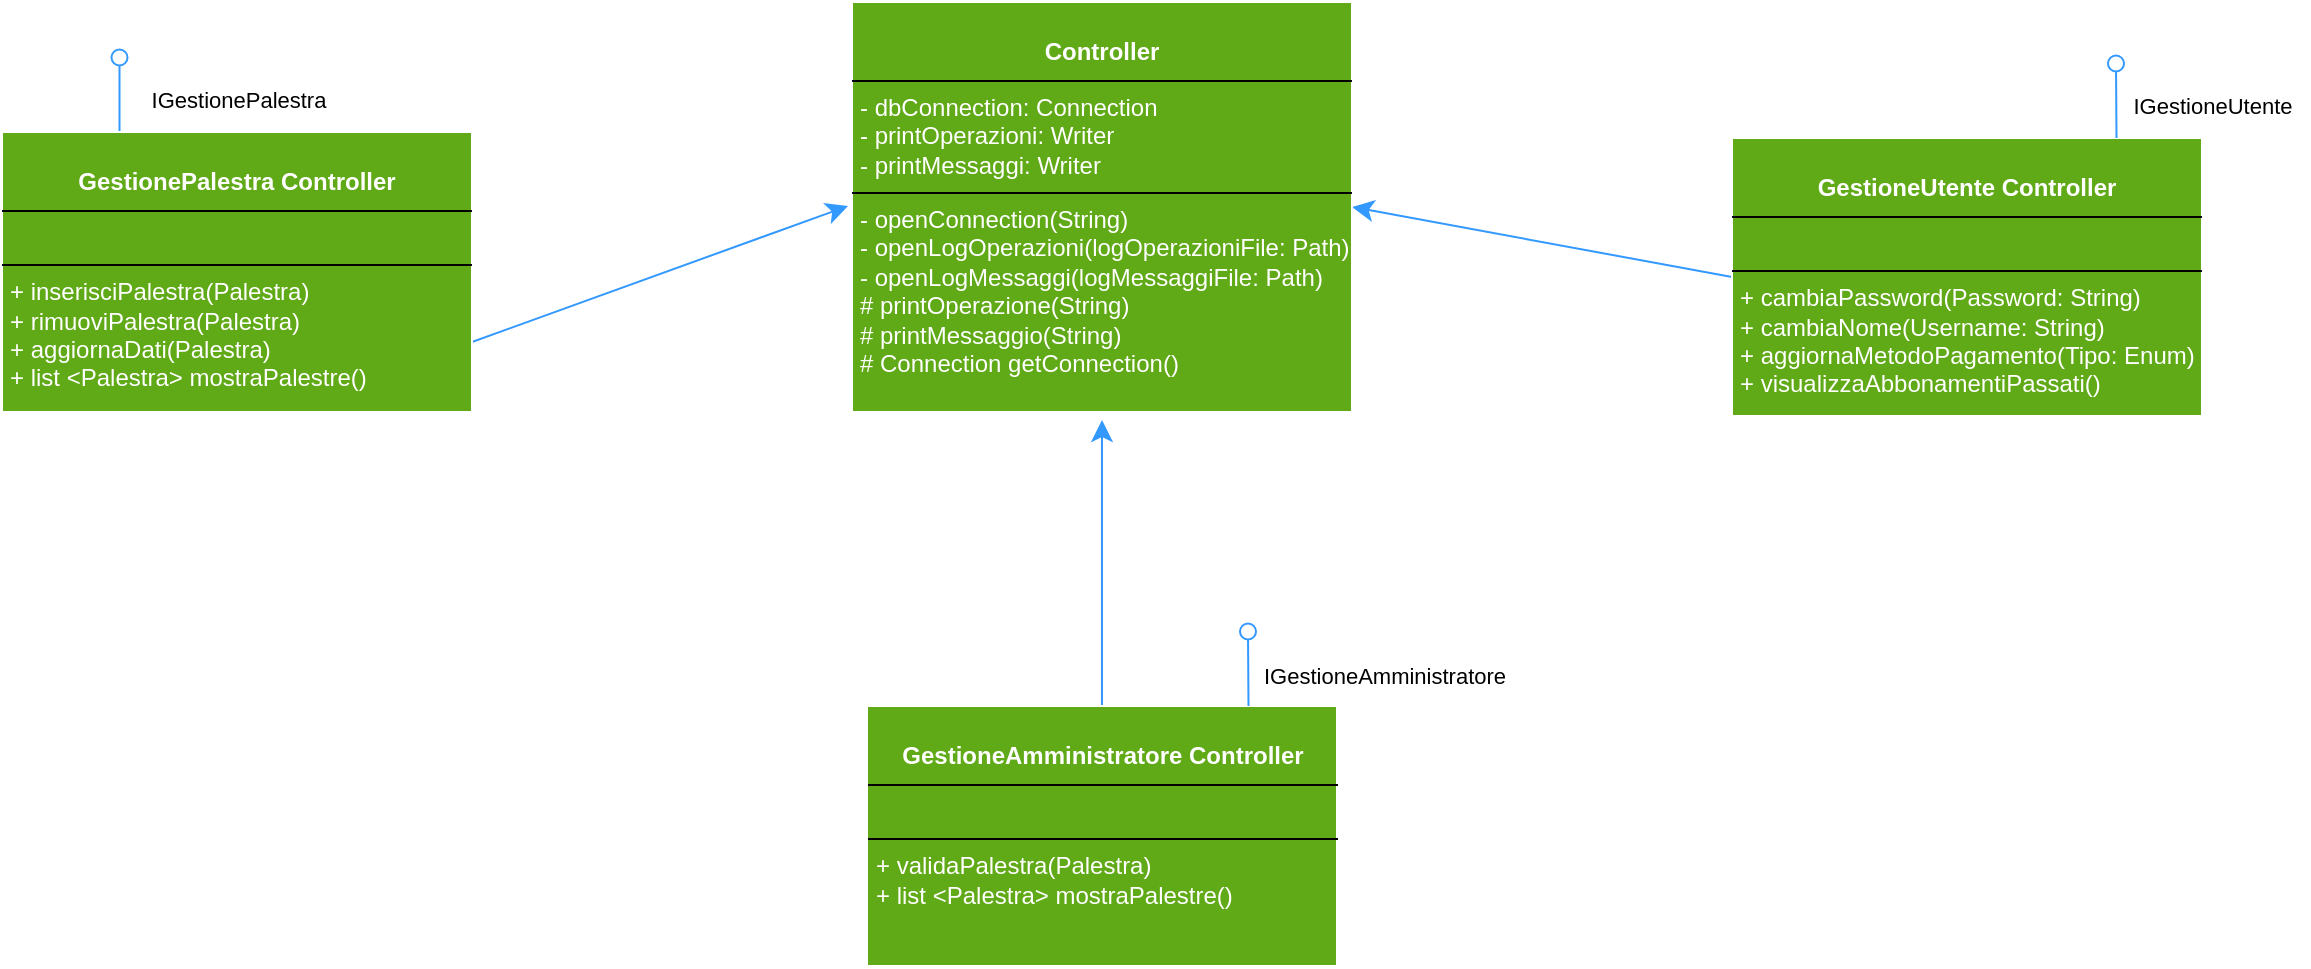 <mxfile version="24.4.15" type="github">
  <diagram name="Pagina-1" id="ZncVAzWas5USX-5Cy_43">
    <mxGraphModel dx="1214" dy="1456" grid="0" gridSize="10" guides="1" tooltips="1" connect="1" arrows="1" fold="1" page="0" pageScale="1" pageWidth="827" pageHeight="1169" math="0" shadow="0">
      <root>
        <mxCell id="0" />
        <mxCell id="1" parent="0" />
        <mxCell id="-UUFKy4GwJyyKrrOf5dU-6" style="edgeStyle=none;curved=1;rounded=0;orthogonalLoop=1;jettySize=auto;html=1;exitX=0;exitY=0.5;exitDx=0;exitDy=0;entryX=1;entryY=0.5;entryDx=0;entryDy=0;fontSize=12;startSize=8;endSize=8;strokeColor=#3399FF;" edge="1" parent="1" source="-UUFKy4GwJyyKrrOf5dU-1" target="-UUFKy4GwJyyKrrOf5dU-4">
          <mxGeometry relative="1" as="geometry" />
        </mxCell>
        <mxCell id="-UUFKy4GwJyyKrrOf5dU-1" value="&lt;p style=&quot;margin:0px;margin-top:4px;text-align:center;&quot;&gt;&lt;font color=&quot;#ffffff&quot;&gt;&lt;br&gt;&lt;b&gt;GestioneUtente Controller&lt;br&gt;&lt;/b&gt;&lt;/font&gt;&lt;/p&gt;&lt;hr size=&quot;1&quot; style=&quot;border-style:solid;&quot;&gt;&lt;p style=&quot;margin:0px;margin-left:4px;&quot;&gt;&lt;font color=&quot;#ffffff&quot;&gt;&lt;br&gt;&lt;/font&gt;&lt;/p&gt;&lt;hr size=&quot;1&quot; style=&quot;border-style:solid;&quot;&gt;&lt;p style=&quot;margin:0px;margin-left:4px;&quot;&gt;&lt;font color=&quot;#ffffff&quot;&gt;+ cambiaPassword(Password: String)&amp;nbsp;&lt;/font&gt;&lt;/p&gt;&lt;p style=&quot;margin:0px;margin-left:4px;&quot;&gt;&lt;font color=&quot;#ffffff&quot;&gt;+ cambiaNome(Username: String)&lt;br&gt;&lt;/font&gt;&lt;/p&gt;&lt;p style=&quot;margin:0px;margin-left:4px;&quot;&gt;&lt;font color=&quot;#ffffff&quot;&gt;+ aggiornaMetodoPagamento(Tipo: Enum)&lt;br&gt;&lt;/font&gt;&lt;/p&gt;&lt;p style=&quot;margin:0px;margin-left:4px;&quot;&gt;&lt;font color=&quot;#ffffff&quot;&gt;+ visualizzaAbbonamentiPassati()&lt;br&gt;&lt;/font&gt;&lt;/p&gt;" style="verticalAlign=top;align=left;overflow=fill;html=1;whiteSpace=wrap;fillColor=#60A917;strokeColor=#FFFFFF;" vertex="1" parent="1">
          <mxGeometry x="666" y="13" width="235" height="139" as="geometry" />
        </mxCell>
        <mxCell id="-UUFKy4GwJyyKrrOf5dU-7" style="edgeStyle=none;curved=1;rounded=0;orthogonalLoop=1;jettySize=auto;html=1;exitX=1;exitY=0.75;exitDx=0;exitDy=0;fontSize=12;startSize=8;endSize=8;strokeColor=#3399FF;" edge="1" parent="1" source="-UUFKy4GwJyyKrrOf5dU-2">
          <mxGeometry relative="1" as="geometry">
            <mxPoint x="224" y="47" as="targetPoint" />
          </mxGeometry>
        </mxCell>
        <mxCell id="-UUFKy4GwJyyKrrOf5dU-8" style="edgeStyle=none;curved=1;rounded=0;orthogonalLoop=1;jettySize=auto;html=1;exitX=0.25;exitY=0;exitDx=0;exitDy=0;fontSize=12;startSize=8;endSize=8;endArrow=oval;endFill=0;strokeColor=#3399FF;" edge="1" parent="1" source="-UUFKy4GwJyyKrrOf5dU-2">
          <mxGeometry relative="1" as="geometry">
            <mxPoint x="-140.25" y="-27.25" as="targetPoint" />
          </mxGeometry>
        </mxCell>
        <mxCell id="-UUFKy4GwJyyKrrOf5dU-2" value="&lt;p style=&quot;margin:0px;margin-top:4px;text-align:center;&quot;&gt;&lt;font color=&quot;#ffffff&quot;&gt;&lt;br&gt;&lt;b&gt;GestionePalestra Controller&lt;br&gt;&lt;/b&gt;&lt;/font&gt;&lt;/p&gt;&lt;hr size=&quot;1&quot; style=&quot;border-style:solid;&quot;&gt;&lt;p style=&quot;margin:0px;margin-left:4px;&quot;&gt;&lt;font color=&quot;#ffffff&quot;&gt;&lt;br&gt;&lt;/font&gt;&lt;/p&gt;&lt;hr size=&quot;1&quot; style=&quot;border-style:solid;&quot;&gt;&lt;p style=&quot;margin:0px;margin-left:4px;&quot;&gt;&lt;font color=&quot;#ffffff&quot;&gt;+ inserisciPalestra(Palestra)&lt;/font&gt;&lt;/p&gt;&lt;p style=&quot;margin:0px;margin-left:4px;&quot;&gt;&lt;font color=&quot;#ffffff&quot;&gt;+ rimuoviPalestra(Palestra)&lt;/font&gt;&lt;/p&gt;&lt;p style=&quot;margin:0px;margin-left:4px;&quot;&gt;&lt;font color=&quot;#ffffff&quot;&gt;+ aggiornaDati(Palestra)&lt;/font&gt;&lt;/p&gt;&lt;p style=&quot;margin:0px;margin-left:4px;&quot;&gt;&lt;font color=&quot;#ffffff&quot;&gt;+ list &amp;lt;Palestra&amp;gt; mostraPalestre()&lt;br&gt;&lt;/font&gt;&lt;/p&gt;" style="verticalAlign=top;align=left;overflow=fill;html=1;whiteSpace=wrap;fillColor=#60A917;strokeColor=#FFFFFF;" vertex="1" parent="1">
          <mxGeometry x="-199" y="10" width="235" height="140" as="geometry" />
        </mxCell>
        <mxCell id="-UUFKy4GwJyyKrrOf5dU-5" style="edgeStyle=none;curved=1;rounded=0;orthogonalLoop=1;jettySize=auto;html=1;exitX=0.5;exitY=0;exitDx=0;exitDy=0;fontSize=12;startSize=8;endSize=8;strokeColor=#3399FF;" edge="1" parent="1" source="-UUFKy4GwJyyKrrOf5dU-3">
          <mxGeometry relative="1" as="geometry">
            <mxPoint x="351" y="154" as="targetPoint" />
          </mxGeometry>
        </mxCell>
        <mxCell id="-UUFKy4GwJyyKrrOf5dU-3" value="&lt;p style=&quot;margin:0px;margin-top:4px;text-align:center;&quot;&gt;&lt;font color=&quot;#ffffff&quot;&gt;&lt;br&gt;&lt;b&gt;GestioneAmministratore Controller&lt;/b&gt;&lt;/font&gt;&lt;/p&gt;&lt;hr size=&quot;1&quot; style=&quot;border-style:solid;&quot;&gt;&lt;p style=&quot;margin:0px;margin-left:4px;&quot;&gt;&lt;font color=&quot;#ffffff&quot;&gt;&lt;br&gt;&lt;/font&gt;&lt;/p&gt;&lt;hr size=&quot;1&quot; style=&quot;border-style:solid;&quot;&gt;&lt;p style=&quot;margin:0px;margin-left:4px;&quot;&gt;&lt;font color=&quot;#ffffff&quot;&gt;+ validaPalestra(Palestra)&lt;/font&gt;&lt;/p&gt;&lt;p style=&quot;margin:0px;margin-left:4px;&quot;&gt;&lt;font color=&quot;#ffffff&quot;&gt;+ list &amp;lt;Palestra&amp;gt; mostraPalestre()&lt;br&gt;&lt;/font&gt;&lt;/p&gt;" style="verticalAlign=top;align=left;overflow=fill;html=1;whiteSpace=wrap;fillColor=#60A917;strokeColor=#FFFFFF;" vertex="1" parent="1">
          <mxGeometry x="233.5" y="297" width="235" height="130" as="geometry" />
        </mxCell>
        <mxCell id="-UUFKy4GwJyyKrrOf5dU-4" value="&lt;br&gt;&lt;p style=&quot;margin:0px;margin-top:4px;text-align:center;&quot;&gt;&lt;font color=&quot;#ffffff&quot;&gt;&lt;b&gt;Controller&lt;/b&gt;&lt;/font&gt;&lt;/p&gt;&lt;hr size=&quot;1&quot; style=&quot;border-style:solid;&quot;&gt;&lt;p style=&quot;margin:0px;margin-left:4px;&quot;&gt;&lt;font color=&quot;#ffffff&quot;&gt;- dbConnection: Connection&lt;br&gt;&lt;/font&gt;&lt;/p&gt;&lt;p style=&quot;margin:0px;margin-left:4px;&quot;&gt;&lt;font color=&quot;#ffffff&quot;&gt;- printOperazioni: Writer&lt;/font&gt;&lt;/p&gt;&lt;p style=&quot;margin:0px;margin-left:4px;&quot;&gt;&lt;font color=&quot;#ffffff&quot;&gt;- printMessaggi: Writer&lt;br&gt;&lt;/font&gt;&lt;/p&gt;&lt;hr size=&quot;1&quot; style=&quot;border-style:solid;&quot;&gt;&lt;p style=&quot;margin:0px;margin-left:4px;&quot;&gt;&lt;font color=&quot;#ffffff&quot;&gt;- openConnection(String)&lt;/font&gt;&lt;/p&gt;&lt;p style=&quot;margin:0px;margin-left:4px;&quot;&gt;&lt;font color=&quot;#ffffff&quot;&gt;- openLogOperazioni(logOperazioniFile: Path)&lt;br&gt;&lt;/font&gt;&lt;/p&gt;&lt;p style=&quot;margin:0px;margin-left:4px;&quot;&gt;&lt;font color=&quot;#ffffff&quot;&gt;- openLogMessaggi(logMessaggiFile: Path)&lt;/font&gt;&lt;/p&gt;&lt;p style=&quot;margin:0px;margin-left:4px;&quot;&gt;&lt;font color=&quot;#ffffff&quot;&gt;# printOperazione(String)&lt;/font&gt;&lt;/p&gt;&lt;p style=&quot;margin:0px;margin-left:4px;&quot;&gt;&lt;font color=&quot;#ffffff&quot;&gt;# printMessaggio(String)&lt;br&gt;&lt;/font&gt;&lt;/p&gt;&lt;p style=&quot;margin:0px;margin-left:4px;&quot;&gt;&lt;font color=&quot;#ffffff&quot;&gt;# Connection getConnection()&lt;br&gt;&lt;/font&gt;&lt;/p&gt;" style="verticalAlign=top;align=left;overflow=fill;html=1;whiteSpace=wrap;fillColor=#60A917;strokeColor=#FFFFFF;" vertex="1" parent="1">
          <mxGeometry x="226" y="-55" width="250" height="205" as="geometry" />
        </mxCell>
        <mxCell id="-UUFKy4GwJyyKrrOf5dU-12" style="edgeStyle=none;curved=1;rounded=0;orthogonalLoop=1;jettySize=auto;html=1;exitX=0.25;exitY=0;exitDx=0;exitDy=0;fontSize=12;startSize=8;endSize=8;endArrow=oval;endFill=0;strokeColor=#3399FF;" edge="1" parent="1">
          <mxGeometry relative="1" as="geometry">
            <mxPoint x="858" y="-24.25" as="targetPoint" />
            <mxPoint x="858.25" y="13" as="sourcePoint" />
          </mxGeometry>
        </mxCell>
        <mxCell id="-UUFKy4GwJyyKrrOf5dU-14" style="edgeStyle=none;curved=1;rounded=0;orthogonalLoop=1;jettySize=auto;html=1;exitX=0.25;exitY=0;exitDx=0;exitDy=0;fontSize=12;startSize=8;endSize=8;endArrow=oval;endFill=0;strokeColor=#3399FF;" edge="1" parent="1">
          <mxGeometry relative="1" as="geometry">
            <mxPoint x="424" y="259.75" as="targetPoint" />
            <mxPoint x="424.25" y="297" as="sourcePoint" />
          </mxGeometry>
        </mxCell>
        <mxCell id="-UUFKy4GwJyyKrrOf5dU-15" value="&lt;font style=&quot;font-size: 11px;&quot;&gt;IGestioneAmministratore&lt;/font&gt;" style="text;html=1;align=center;verticalAlign=middle;resizable=0;points=[];autosize=1;strokeColor=none;fillColor=none;fontSize=16;" vertex="1" parent="1">
          <mxGeometry x="423" y="264" width="138" height="31" as="geometry" />
        </mxCell>
        <mxCell id="-UUFKy4GwJyyKrrOf5dU-16" value="&lt;font style=&quot;font-size: 11px;&quot;&gt;IGestioneUtente&lt;/font&gt;" style="text;html=1;align=center;verticalAlign=middle;resizable=0;points=[];autosize=1;strokeColor=none;fillColor=none;fontSize=16;" vertex="1" parent="1">
          <mxGeometry x="857.5" y="-20.5" width="97" height="31" as="geometry" />
        </mxCell>
        <mxCell id="-UUFKy4GwJyyKrrOf5dU-17" value="&lt;font style=&quot;font-size: 11px;&quot;&gt;IGestionePalestra&lt;/font&gt;" style="text;html=1;align=center;verticalAlign=middle;resizable=0;points=[];autosize=1;strokeColor=none;fillColor=none;fontSize=16;" vertex="1" parent="1">
          <mxGeometry x="-134" y="-24" width="105" height="31" as="geometry" />
        </mxCell>
      </root>
    </mxGraphModel>
  </diagram>
</mxfile>
